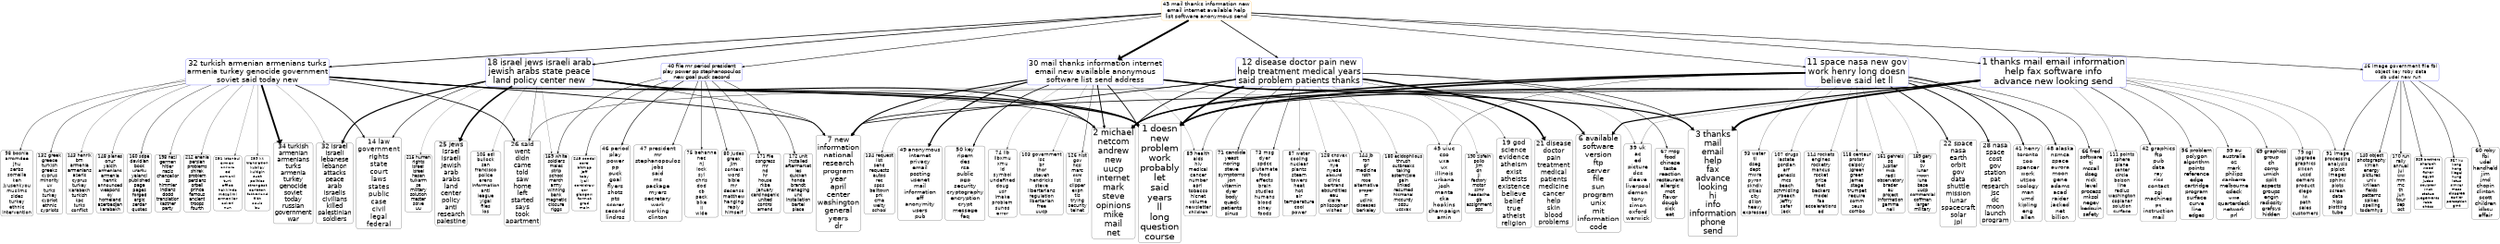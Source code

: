 digraph G {
size="18,18!";ranksep=4; ratio = auto; layers="1:2:3:4:5";
graph [fontname = "helvetica"];node [fontname = "helvetica"];edge [fontname = "helvetica"];ranksep=2.8;
"3_43" [ rank =3,fontsize =30.751, shape=box, style="rounded", color=orange, label="43 mail thanks information new
email internet available help
list software anonymous send"]
"3_43" -> "2_1" [penwidth=2.812,dir=forward]
"2_1" [rank =4,fontsize =50, shape=box, style="rounded", color=blue,label="1 thanks mail email information
help fax software info
advance new looking send"]
"3_43" -> "2_11" [penwidth=2.812,dir=forward]
"2_11" [rank =4,fontsize =47.3234, shape=box, style="rounded", color=blue,label="11 space nasa new gov
work henry long doesn
believe said let ll"]
"3_43" -> "2_12" [penwidth=3.8853,dir=forward]
"2_12" [rank =4,fontsize =46.7367, shape=box, style="rounded", color=blue,label="12 disease doctor pain new
help treatment medical years
said problem patients thanks"]
"3_43" -> "2_18" [penwidth=3.8853,dir=forward]
"2_18" [rank =4,fontsize =45.5313, shape=box, style="rounded", color=blue,label="18 israel jews israeli arab
jewish arabs state peace
land policy center new"]
"3_43" -> "2_30" [penwidth=10.4186,dir=forward]
"2_30" [rank =4,fontsize =41.9207, shape=box, style="rounded", color=blue,label="30 mail thanks information internet
email new available anonymous
software list send address"]
"3_43" -> "2_32" [penwidth=3.8853,dir=forward]
"2_32" [rank =4,fontsize =41.5821, shape=box, style="rounded", color=blue,label="32 turkish armenian armenians turks
armenia turkey genocide government
soviet said today new"]
"3_43" -> "2_40" [penwidth=2.812,dir=forward]
"2_40" [rank =4,fontsize =28.5028, shape=box, style="rounded", color=blue,label="40 file mr period president
play power pp stephanopoulos
new goal puck second"]
"3_43" -> "2_46" [penwidth=2.812,dir=forward]
"2_46" [rank =4,fontsize =27.9532, shape=box, style="rounded", color=blue,label="46 image government file fbi
object key roby data
db udel new run"]
"2_1" [ rank =2,fontsize =50, shape=box, style="rounded", color=blue, label="1 thanks mail email information
help fax software info
advance new looking send"]
"2_1" -> "1_1" [penwidth=4.9616,dir=forward]
"1_1" [rank =3,fontsize =50, shape=box, style="rounded", color=black,label="1 doesn
new
problem
work
probably
let
said
years
ll
long
question
course"]
"2_1" -> "1_2" [penwidth=4.5247,dir=forward]
"1_2" [rank =3,fontsize =46.1741, shape=box, style="rounded", color=black,label="2 michael
netcom
andrew
new
uucp
internet
mark
steve
opinions
mike
mail
net"]
"2_1" -> "1_3" [penwidth=9.7294,dir=forward]
"1_3" [rank =3,fontsize =44.9965, shape=box, style="rounded", color=black,label="3 thanks
mail
email
help
fax
advance
looking
hi
info
information
phone
send"]
"2_1" -> "1_6" [penwidth=6.2271,dir=forward]
"1_6" [rank =3,fontsize =40.6629, shape=box, style="rounded", color=black,label="6 available
software
version
ftp
server
file
sun
program
unix
mit
information
code"]
"2_1" -> "1_7" [penwidth=4.0409,dir=forward]
"1_7" [rank =3,fontsize =40.4508, shape=box, style="rounded", color=black,label="7 new
information
national
research
program
year
april
center
washington
general
years
dr"]
"2_1" -> "1_39" [penwidth=1.0039,dir=forward]
"1_39" [rank =3,fontsize =32.2729, shape=box, style="rounded", color=black,label="39 uk
ac
ed
picture
dcs
sleeve
liverpool
demon
tony
simon
oxford
warwick"]
"2_1" -> "1_42" [penwidth=2.8686,dir=forward]
"1_42" [rank =3,fontsize =31.7793, shape=box, style="rounded", color=black,label="42 graphics
ftp
pub
data
ray
risc
contact
sgi
machines
pc
instruction
mail"]
"2_1" -> "1_56" [penwidth=1.8844,dir=forward]
"1_56" [rank =3,fontsize =29.6749, shape=box, style="rounded", color=black,label="56 problem
polygon
algorithm
points
reference
edge
cartridge
program
surface
curve
line
edges"]
"2_1" -> "1_59" [penwidth=1.8251,dir=forward]
"1_59" [rank =3,fontsize =29.5996, shape=box, style="rounded", color=black,label="59 au
australia
oz
mark
philips
canberra
melbourne
qdeck
uwa
quarterdeck
network
prl"]
"2_1" -> "1_69" [penwidth=1.6249,dir=forward]
"1_69" [rank =3,fontsize =28.6849, shape=box, style="rounded", color=black,label="69 graphics
group
ch
comp
umich
split
aspects
groups
engin
radiosity
grafsys
hidden"]
"2_1" -> "1_79" [penwidth=1.0039,dir=forward]
"1_79" [rank =3,fontsize =27.7548, shape=box, style="rounded", color=black,label="79 sgi
upgrade
graphics
silicon
ucsd
demers
product
diego
iw
path
sales
customers"]
"2_1" -> "1_91" [penwidth=1.2416,dir=forward]
"1_91" [rank =3,fontsize =27.1346, shape=box, style="rounded", color=black,label="91 image
processing
analysis
plplot
images
sphinx
plots
screen
data
hips
plotting
tube"]
"2_1" -> "1_111" [penwidth=1.0194,dir=forward]
"1_111" [rank =3,fontsize =26.3733, shape=box, style="rounded", color=black,label="111 points
sphere
plane
center
circle
bolson
line
radius
washington
coplanar
solution
surface"]
"2_11" [ rank =2,fontsize =47.3234, shape=box, style="rounded", color=blue, label="11 space nasa new gov
work henry long doesn
believe said let ll"]
"2_11" -> "1_1" [penwidth=8.9364,dir=forward]
"1_1" [rank =3,fontsize =50, shape=box, style="rounded", color=black,label="1 doesn
new
problem
work
probably
let
said
years
ll
long
question
course"]
"2_11" -> "1_2" [penwidth=7.4167,dir=forward]
"1_2" [rank =3,fontsize =46.1741, shape=box, style="rounded", color=black,label="2 michael
netcom
andrew
new
uucp
internet
mark
steve
opinions
mike
mail
net"]
"2_11" -> "1_22" [penwidth=4.2869,dir=forward]
"1_22" [rank =3,fontsize =36.1439, shape=box, style="rounded", color=black,label="22 space
nasa
earth
orbit
gov
data
shuttle
mission
lunar
spacecraft
solar
jpl"]
"2_11" -> "1_28" [penwidth=4.6525,dir=forward]
"1_28" [rank =3,fontsize =34.9684, shape=box, style="rounded", color=black,label="28 nasa
space
cost
gov
station
pat
research
jsc
dc
moon
launch
program"]
"2_11" -> "1_41" [penwidth=3.9302,dir=forward]
"1_41" [rank =3,fontsize =31.8945, shape=box, style="rounded", color=black,label="41 henry
toronto
zoo
spencer
work
utzoo
zoology
man
umd
kipling
eng
allen"]
"2_11" -> "1_45" [penwidth=1.7621,dir=forward]
"1_45" [rank =3,fontsize =31.532, shape=box, style="rounded", color=black,label="45 uiuc
cso
uxa
ux
illinois
urbana
josh
manta
cka
hopkins
champaign
amin"]
"2_11" -> "1_48" [penwidth=3.4409,dir=forward]
"1_48" [rank =3,fontsize =31.3763, shape=box, style="rounded", color=black,label="48 alaska
nsmca
space
aurora
moon
gene
adams
acad
raider
jacked
net
billion"]
"2_11" -> "1_66" [penwidth=2.2282,dir=forward]
"1_66" [rank =3,fontsize =28.7847, shape=box, style="rounded", color=black,label="66 fred
software
ti
mccall
dseg
nick
level
process
mksol
negev
bedouin
safety"]
"2_11" -> "1_93" [penwidth=1.0904,dir=forward]
"1_93" [rank =3,fontsize =27.1006, shape=box, style="rounded", color=black,label="93 water
ti
dseg
dept
mwra
pyron
skndiv
cities
city
dillon
heavy
expressed"]
"2_11" -> "1_107" [penwidth=0.98166,dir=forward]
"1_107" [rank =3,fontsize =26.5751, shape=box, style="rounded", color=black,label="107 drugs
iastate
gordian
arf
genesis
mcs
beach
schmidling
jrbeach
jeffry
safer
jack"]
"2_11" -> "1_114" [penwidth=0.98166,dir=forward]
"1_114" [rank =3,fontsize =26.2843, shape=box, style="rounded", color=black,label="114 rockets
engines
rocketry
mancus
rocket
prize
feet
backers
model
faa
accelerations
ad"]
"2_11" -> "1_118" [penwidth=1.2128,dir=forward]
"1_118" [rank =3,fontsize =26.1775, shape=box, style="rounded", color=black,label="118 centaur
proton
calpoly
jgreen
green
james
stage
trumpet
require
comm
zeus
combo"]
"2_11" -> "1_161" [penwidth=0.92247,dir=forward]
"1_161" [rank =3,fontsize =24.645, shape=box, style="rounded", color=black,label="161 gehrels
sq
jupiter
msb
radii
observatory
brader
au
project
information
gamma
neil"]
"2_11" -> "1_189" [penwidth=0.79091,dir=forward]
"1_189" [rank =3,fontsize =24.108, shape=box, style="rounded", color=black,label="189 gary
ke
zv
lunar
moon
luna
base
uucp
commercial
coffman
larger
military"]
"2_12" [ rank =2,fontsize =46.7367, shape=box, style="rounded", color=blue, label="12 disease doctor pain new
help treatment medical years
said problem patients thanks"]
"2_12" -> "1_1" [penwidth=8.9924,dir=forward]
"1_1" [rank =3,fontsize =50, shape=box, style="rounded", color=black,label="1 doesn
new
problem
work
probably
let
said
years
ll
long
question
course"]
"2_12" -> "1_2" [penwidth=4.368,dir=forward]
"1_2" [rank =3,fontsize =46.1741, shape=box, style="rounded", color=black,label="2 michael
netcom
andrew
new
uucp
internet
mark
steve
opinions
mike
mail
net"]
"2_12" -> "1_3" [penwidth=2.9964,dir=forward]
"1_3" [rank =3,fontsize =44.9965, shape=box, style="rounded", color=black,label="3 thanks
mail
email
help
fax
advance
looking
hi
info
information
phone
send"]
"2_12" -> "1_7" [penwidth=4.011,dir=forward]
"1_7" [rank =3,fontsize =40.4508, shape=box, style="rounded", color=black,label="7 new
information
national
research
program
year
april
center
washington
general
years
dr"]
"2_12" -> "1_19" [penwidth=1.3119,dir=forward]
"1_19" [rank =3,fontsize =37.284, shape=box, style="rounded", color=black,label="19 god
science
evidence
atheism
exist
atheists
existence
believe
belief
true
atheist
religion"]
"2_12" -> "1_21" [penwidth=8.0394,dir=forward]
"1_21" [rank =3,fontsize =36.5527, shape=box, style="rounded", color=black,label="21 disease
doctor
pain
treatment
medical
patients
medicine
cancer
help
skin
blood
problems"]
"2_12" -> "1_26" [penwidth=2.0902,dir=forward]
"1_26" [rank =3,fontsize =35.2628, shape=box, style="rounded", color=black,label="26 said
went
didn
came
told
saw
home
left
started
says
took
apartment"]
"2_12" -> "1_67" [penwidth=2.3023,dir=forward]
"1_67" [rank =3,fontsize =28.7509, shape=box, style="rounded", color=black,label="67 msg
food
chinese
taste
reaction
restaurant
allergic
mot
flavor
dougb
sick
eat"]
"2_12" -> "1_71" [penwidth=2.2916,dir=forward]
"1_71" [rank =3,fontsize =28.4008, shape=box, style="rounded", color=black,label="71 candida
yeast
noring
steve
symptoms
jon
vitamin
dyer
body
quack
patients
sinus"]
"2_12" -> "1_73" [penwidth=2.1708,dir=forward]
"1_73" [rank =3,fontsize =28.3181, shape=box, style="rounded", color=black,label="73 msg
dyer
spdcc
glutamate
food
effects
brain
studies
humans
blood
olney
foods"]
"2_12" -> "1_87" [penwidth=1.1094,dir=forward]
"1_87" [rank =3,fontsize =27.2708, shape=box, style="rounded", color=black,label="87 water
cooling
nuclear
plants
steam
towers
heat
hot
air
temperature
cool
power"]
"2_12" -> "1_89" [penwidth=1.6733,dir=forward]
"1_89" [rank =3,fontsize =27.2109, shape=box, style="rounded", color=black,label="89 health
aids
hiv
medical
cancer
number
april
tobacco
hicnet
volume
newsletter
children"]
"2_12" -> "1_128" [penwidth=0.8315,dir=forward]
"1_128" [rank =3,fontsize =25.7774, shape=box, style="rounded", color=black,label="128 cnsvax
uwec
nye
nyeda
absurd
clinic
bertrand
absurdities
eau
claire
philosopher
wishes"]
"2_12" -> "1_144" [penwidth=0.99277,dir=forward]
"1_144" [rank =3,fontsize =25.1243, shape=box, style="rounded", color=black,label="144 jb
ron
gr
medicine
roth
rose
alternative
proper
rr
uclink
diseases
berkeley"]
"2_12" -> "1_180" [penwidth=0.88851,dir=forward]
"1_180" [rank =3,fontsize =24.2792, shape=box, style="rounded", color=black,label="180 acidophilous
thrush
outbreaks
taking
astemizole
gain
linked
resumed
hismanal
mccurdy
sdsu
ucsvax"]
"2_12" -> "1_190" [penwidth=0.80147,dir=forward]
"1_190" [rank =3,fontsize =24.0992, shape=box, style="rounded", color=black,label="190 zisfein
polio
jim
dn
jl
factory
motor
slmr
headache
gb
assignment
pps"]
"2_18" [ rank =2,fontsize =45.5313, shape=box, style="rounded", color=blue, label="18 israel jews israeli arab
jewish arabs state peace
land policy center new"]
"2_18" -> "1_1" [penwidth=7.8217,dir=forward]
"1_1" [rank =3,fontsize =50, shape=box, style="rounded", color=black,label="1 doesn
new
problem
work
probably
let
said
years
ll
long
question
course"]
"2_18" -> "1_2" [penwidth=5.438,dir=forward]
"1_2" [rank =3,fontsize =46.1741, shape=box, style="rounded", color=black,label="2 michael
netcom
andrew
new
uucp
internet
mark
steve
opinions
mike
mail
net"]
"2_18" -> "1_7" [penwidth=2.4513,dir=forward]
"1_7" [rank =3,fontsize =40.4508, shape=box, style="rounded", color=black,label="7 new
information
national
research
program
year
april
center
washington
general
years
dr"]
"2_18" -> "1_14" [penwidth=2.8376,dir=forward]
"1_14" [rank =3,fontsize =38.5467, shape=box, style="rounded", color=black,label="14 law
government
rights
state
court
laws
states
public
case
civil
legal
federal"]
"2_18" -> "1_25" [penwidth=8.2314,dir=forward]
"1_25" [rank =3,fontsize =35.5789, shape=box, style="rounded", color=black,label="25 jews
israel
israeli
jewish
arab
arabs
land
center
policy
anti
research
palestine"]
"2_18" -> "1_26" [penwidth=1.4756,dir=forward]
"1_26" [rank =3,fontsize =35.2628, shape=box, style="rounded", color=black,label="26 said
went
didn
came
told
saw
home
left
started
says
took
apartment"]
"2_18" -> "1_32" [penwidth=6.3481,dir=forward]
"1_32" [rank =3,fontsize =33.7703, shape=box, style="rounded", color=black,label="32 israel
israeli
lebanese
lebanon
attacks
peace
arab
israelis
civilians
killed
palestinian
soldiers"]
"2_18" -> "1_45" [penwidth=1.1044,dir=forward]
"1_45" [rank =3,fontsize =31.532, shape=box, style="rounded", color=black,label="45 uiuc
cso
uxa
ux
illinois
urbana
josh
manta
cka
hopkins
champaign
amin"]
"2_18" -> "1_105" [penwidth=0.8419,dir=forward]
"1_105" [rank =3,fontsize =26.6179, shape=box, style="rounded", color=black,label="105 adl
bullock
san
francisco
police
arens
information
anti
league
yigal
files
los"]
"2_18" -> "1_159" [penwidth=0.91461,dir=forward]
"1_159" [rank =3,fontsize =24.6563, shape=box, style="rounded", color=black,label="159 white
soldiers
males
strip
school
march
army
winning
bank
magnetic
closure
riggs"]
"2_18" -> "1_215" [penwidth=0.80308,dir=forward]
"1_215" [rank =3,fontsize =23.434, shape=box, style="rounded", color=black,label="215 human
rights
israeli
israel
hasan
tulkarm
se
military
solution
master
solve
uu"]
"2_30" [ rank =2,fontsize =41.9207, shape=box, style="rounded", color=blue, label="30 mail thanks information internet
email new available anonymous
software list send address"]
"2_30" -> "1_1" [penwidth=4.3296,dir=forward]
"1_1" [rank =3,fontsize =50, shape=box, style="rounded", color=black,label="1 doesn
new
problem
work
probably
let
said
years
ll
long
question
course"]
"2_30" -> "1_2" [penwidth=5.0657,dir=forward]
"1_2" [rank =3,fontsize =46.1741, shape=box, style="rounded", color=black,label="2 michael
netcom
andrew
new
uucp
internet
mark
steve
opinions
mike
mail
net"]
"2_30" -> "1_3" [penwidth=6.2499,dir=forward]
"1_3" [rank =3,fontsize =44.9965, shape=box, style="rounded", color=black,label="3 thanks
mail
email
help
fax
advance
looking
hi
info
information
phone
send"]
"2_30" -> "1_6" [penwidth=6.1335,dir=forward]
"1_6" [rank =3,fontsize =40.6629, shape=box, style="rounded", color=black,label="6 available
software
version
ftp
server
file
sun
program
unix
mit
information
code"]
"2_30" -> "1_7" [penwidth=5.5411,dir=forward]
"1_7" [rank =3,fontsize =40.4508, shape=box, style="rounded", color=black,label="7 new
information
national
research
program
year
april
center
washington
general
years
dr"]
"2_30" -> "1_39" [penwidth=0.9375,dir=forward]
"1_39" [rank =3,fontsize =32.2729, shape=box, style="rounded", color=black,label="39 uk
ac
ed
picture
dcs
sleeve
liverpool
demon
tony
simon
oxford
warwick"]
"2_30" -> "1_49" [penwidth=6.2152,dir=forward]
"1_49" [rank =3,fontsize =31.135, shape=box, style="rounded", color=black,label="49 anonymous
internet
privacy
email
posting
usenet
mail
information
eff
anonymity
users
pub"]
"2_30" -> "1_50" [penwidth=3.9099,dir=forward]
"1_50" [rank =3,fontsize =31.0213, shape=box, style="rounded", color=black,label="50 key
ripem
des
rsa
public
pgp
security
cryptography
encryption
crypt
message
faq"]
"2_30" -> "1_74" [penwidth=0.85722,dir=forward]
"1_74" [rank =3,fontsize =28.2343, shape=box, style="rounded", color=black,label="74 lib
libxmu
xmu
ld
symbol
undefined
doug
usr
imake
problem
sunos
error"]
"2_30" -> "1_89" [penwidth=0.85722,dir=forward]
"1_89" [rank =3,fontsize =27.2109, shape=box, style="rounded", color=black,label="89 health
aids
hiv
medical
cancer
number
april
tobacco
hicnet
volume
newsletter
children"]
"2_30" -> "1_103" [penwidth=0.85722,dir=forward]
"1_103" [rank =3,fontsize =26.794, shape=box, style="rounded", color=black,label="103 government
isc
br
thor
steveh
hendricks
steve
libertarians
regulation
libertarian
free
uucp"]
"2_30" -> "1_126" [penwidth=1.9392,dir=forward]
"1_126" [rank =3,fontsize =25.8392, shape=box, style="rounded", color=black,label="126 nist
gov
ncsl
marc
csrc
list
clipper
expn
tis
trying
security
telnet"]
"2_30" -> "1_134" [penwidth=1.1451,dir=forward]
"1_134" [rank =3,fontsize =25.4793, shape=box, style="rounded", color=black,label="134 request
list
send
requests
autos
rec
spss
balltown
prk
cma
welty
school"]
"2_32" [ rank =2,fontsize =41.5821, shape=box, style="rounded", color=blue, label="32 turkish armenian armenians turks
armenia turkey genocide government
soviet said today new"]
"2_32" -> "1_1" [penwidth=6.0079,dir=forward]
"1_1" [rank =3,fontsize =50, shape=box, style="rounded", color=black,label="1 doesn
new
problem
work
probably
let
said
years
ll
long
question
course"]
"2_32" -> "1_2" [penwidth=3.5054,dir=forward]
"1_2" [rank =3,fontsize =46.1741, shape=box, style="rounded", color=black,label="2 michael
netcom
andrew
new
uucp
internet
mark
steve
opinions
mike
mail
net"]
"2_32" -> "1_7" [penwidth=4.3712,dir=forward]
"1_7" [rank =3,fontsize =40.4508, shape=box, style="rounded", color=black,label="7 new
information
national
research
program
year
april
center
washington
general
years
dr"]
"2_32" -> "1_14" [penwidth=3.9385,dir=forward]
"1_14" [rank =3,fontsize =38.5467, shape=box, style="rounded", color=black,label="14 law
government
rights
state
court
laws
states
public
case
civil
legal
federal"]
"2_32" -> "1_26" [penwidth=4.1976,dir=forward]
"1_26" [rank =3,fontsize =35.2628, shape=box, style="rounded", color=black,label="26 said
went
didn
came
told
saw
home
left
started
says
took
apartment"]
"2_32" -> "1_32" [penwidth=0.86969,dir=forward]
"1_32" [rank =3,fontsize =33.7703, shape=box, style="rounded", color=black,label="32 israel
israeli
lebanese
lebanon
attacks
peace
arab
israelis
civilians
killed
palestinian
soldiers"]
"2_32" -> "1_34" [penwidth=9.8287,dir=forward]
"1_34" [rank =3,fontsize =33.6645, shape=box, style="rounded", color=black,label="34 turkish
armenian
armenians
turks
armenia
turkey
genocide
soviet
today
russian
government
war"]
"2_32" -> "1_98" [penwidth=1.7642,dir=forward]
"1_98" [rank =3,fontsize =26.9347, shape=box, style="rounded", color=black,label="98 bosnia
arromdee
jhu
serbs
somalia
ken
jyusenkyou
muslims
sides
turkey
ethnic
intervention"]
"2_32" -> "1_132" [penwidth=1.9319,dir=forward]
"1_132" [rank =3,fontsize =25.5547, shape=box, style="rounded", color=black,label="132 greek
greece
turkish
greeks
cyprus
minority
uv
turks
turkey
cypriot
ethnic
cypriots"]
"2_32" -> "1_143" [penwidth=1.0022,dir=forward]
"1_143" [rank =3,fontsize =25.1701, shape=box, style="rounded", color=black,label="143 henrik
bm
armenia
armenians
azeris
cyprus
turkey
karabakh
turkish
kpc
turks
conflict"]
"2_32" -> "1_148" [penwidth=1.2745,dir=forward]
"1_148" [rank =3,fontsize =24.9013, shape=box, style="rounded", color=black,label="148 planes
onur
yalcin
armenians
armenia
henrik
announced
weapons
oy
homeland
azerbadjan
karabakh"]
"2_32" -> "1_160" [penwidth=1.8995,dir=forward]
"1_160" [rank =3,fontsize =24.6534, shape=box, style="rounded", color=black,label="160 sdpa
davidian
book
urartu
yalanci
published
page
pages
forged
argic
serdar
quotes"]
"2_32" -> "1_198" [penwidth=1.3222,dir=forward]
"1_198" [rank =3,fontsize =23.8635, shape=box, style="rounded", color=black,label="198 nazi
german
hitler
nazis
chancellor
ss
himmler
indians
dodd
translation
kastner
party"]
"2_32" -> "1_212" [penwidth=1.1732,dir=forward]
"1_212" [rank =3,fontsize =23.5255, shape=box, style="rounded", color=black,label="212 anania
persian
problems
shirak
problem
persians
orbeli
prince
famous
ancient
troops
fourth"]
"2_32" -> "1_251" [penwidth=1.0022,dir=forward]
"1_251" [rank =3,fontsize =22.8801, shape=box, style="rounded", color=black,label="251 istanbul
ermeni
ankara
ed
osmanli
turk
office
hakkinda
mezalimi
ermeniler
askeri
nun"]
"2_32" -> "1_259" [penwidth=1.0022,dir=forward]
"1_259" [rank =3,fontsize =22.7074, shape=box, style="rounded", color=black,label="259 kk
translation
kubilay
kultigin
suat
politics
strongest
carleton
fatherland
filth
souls
bu"]
"2_40" [ rank =2,fontsize =28.5028, shape=box, style="rounded", color=blue, label="40 file mr period president
play power pp stephanopoulos
new goal puck second"]
"2_40" -> "1_46" [penwidth=3.1506,dir=forward]
"1_46" [rank =3,fontsize =31.3943, shape=box, style="rounded", color=black,label="46 period
play
power
pp
puck
goal
flyers
shots
pts
scorer
second
lindros"]
"2_40" -> "1_47" [penwidth=2.2803,dir=forward]
"1_47" [rank =3,fontsize =31.3843, shape=box, style="rounded", color=black,label="47 president
mr
stephanopoulos
jobs
said
ms
package
myers
secretary
work
working
clinton"]
"2_40" -> "1_75" [penwidth=2.2803,dir=forward]
"1_75" [rank =3,fontsize =28.2286, shape=box, style="rounded", color=black,label="75 behanna
nec
nj
lock
syl
chris
dod
cb
pack
bike
ll
wide"]
"2_40" -> "1_80" [penwidth=2.2803,dir=forward]
"1_80" [rank =3,fontsize =27.6705, shape=box, style="rounded", color=black,label="80 judas
greek
jim
context
word
bible
mr
decenso
matthew
hanging
reply
himself"]
"2_40" -> "1_159" [penwidth=2.2803,dir=forward]
"1_159" [rank =3,fontsize =24.6563, shape=box, style="rounded", color=black,label="159 white
soldiers
males
strip
school
march
army
winning
bank
magnetic
closure
riggs"]
"2_40" -> "1_171" [penwidth=2.2803,dir=forward]
"1_171" [rank =3,fontsize =24.4036, shape=box, style="rounded", color=black,label="171 file
congress
mr
nd
hr
house
rkba
january
carcinogenic
united
control
amend"]
"2_40" -> "1_172" [penwidth=2.2803,dir=forward]
"1_172" [rank =3,fontsize =24.37, shape=box, style="rounded", color=black,label="172 unit
installed
aftermarket
les
quicken
honda
brandt
managing
unc
installation
bartel
place"]
"2_40" -> "1_245" [penwidth=2.2803,dir=forward]
"1_245" [rank =3,fontsize =22.9048, shape=box, style="rounded", color=black,label="245 scodal
corel
bitmap
jeff
toby
lyall
coreldraw
qcr
glasgow
format
grad
main"]
"2_46" [ rank =2,fontsize =27.9532, shape=box, style="rounded", color=blue, label="46 image government file fbi
object key roby data
db udel new run"]
"2_46" -> "1_60" [penwidth=2.3557,dir=forward]
"1_60" [rank =3,fontsize =29.5728, shape=box, style="rounded", color=black,label="60 roby
fbi
udel
handheld
jim
jmd
chopin
clinton
scott
children
idbsu
affair"]
"2_46" -> "1_91" [penwidth=2.3557,dir=forward]
"1_91" [rank =3,fontsize =27.1346, shape=box, style="rounded", color=black,label="91 image
processing
analysis
plplot
images
sphinx
plots
screen
data
hips
plotting
tube"]
"2_46" -> "1_140" [penwidth=2.3557,dir=forward]
"1_140" [rank =3,fontsize =25.2521, shape=box, style="rounded", color=black,label="140 object
photography
kirlian
energy
pictures
unlv
krillean
fields
patterns
spikes
spelling
todamhyp"]
"2_46" -> "1_170" [penwidth=2.3557,dir=forward]
"1_170" [rank =3,fontsize =24.4393, shape=box, style="rounded", color=black,label="170 run
rally
annual
jul
ww
mm
mc
th
jun
tour
sep
oct"]
"2_46" -> "1_328" [penwidth=2.3557,dir=forward]
"1_328" [rank =3,fontsize =21.603, shape=box, style="rounded", color=black,label="328 brothers
pharaoh
wood
fisher
egypt
judas
sculptor
knot
statue
judgements
rabbi
chess"]
"2_46" -> "1_367" [penwidth=2.3557,dir=forward]
"1_367" [rank =3,fontsize =20.9633, shape=box, style="rounded", color=black,label="367 ku
kong
hong
illegal
hung
lotus
similar
mass
disagree
earlier
perception
gmt"]
{rank=same; "1_1" "1_2" "1_3" "1_6" "1_7" "1_39" "1_42" "1_56" "1_59" "1_69" "1_79" "1_91" "1_111" "1_1" "1_2" "1_22" "1_28" "1_41" "1_45" "1_48" "1_66" "1_93" "1_107" "1_114" "1_118" "1_161" "1_189" "1_1" "1_2" "1_3" "1_7" "1_19" "1_21" "1_26" "1_67" "1_71" "1_73" "1_87" "1_89" "1_128" "1_144" "1_180" "1_190" "1_1" "1_2" "1_7" "1_14" "1_25" "1_26" "1_32" "1_45" "1_105" "1_159" "1_215" "1_1" "1_2" "1_3" "1_6" "1_7" "1_39" "1_49" "1_50" "1_74" "1_89" "1_103" "1_126" "1_134" "1_1" "1_2" "1_7" "1_14" "1_26" "1_32" "1_34" "1_98" "1_132" "1_143" "1_148" "1_160" "1_198" "1_212" "1_251" "1_259" "1_46" "1_47" "1_75" "1_80" "1_159" "1_171" "1_172" "1_245" "1_60" "1_91" "1_140" "1_170" "1_328" "1_367"}{rank=same; "2_1" "2_11" "2_12" "2_18" "2_30" "2_32" "2_40" "2_46" "2_1" "2_11" "2_12" "2_18" "2_30" "2_32" "2_40" "2_46"}{rank=same; "3_43"}{rank=same;}{rank=same;}}